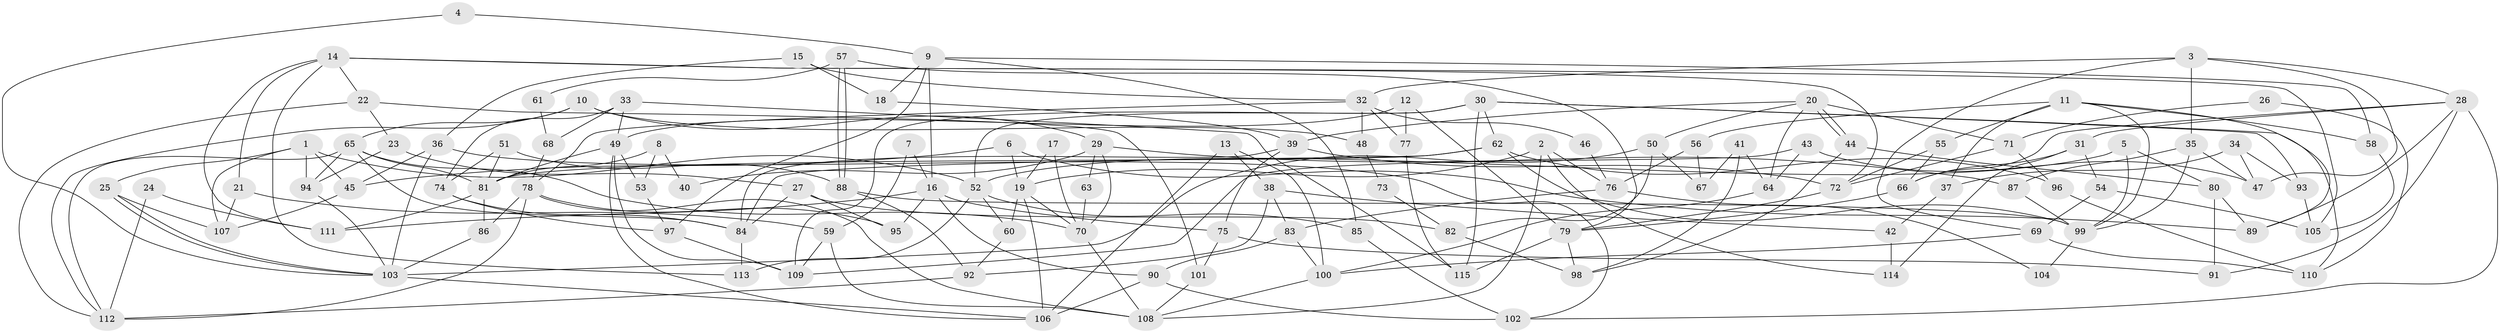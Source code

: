 // Generated by graph-tools (version 1.1) at 2025/14/03/09/25 04:14:49]
// undirected, 115 vertices, 230 edges
graph export_dot {
graph [start="1"]
  node [color=gray90,style=filled];
  1;
  2;
  3;
  4;
  5;
  6;
  7;
  8;
  9;
  10;
  11;
  12;
  13;
  14;
  15;
  16;
  17;
  18;
  19;
  20;
  21;
  22;
  23;
  24;
  25;
  26;
  27;
  28;
  29;
  30;
  31;
  32;
  33;
  34;
  35;
  36;
  37;
  38;
  39;
  40;
  41;
  42;
  43;
  44;
  45;
  46;
  47;
  48;
  49;
  50;
  51;
  52;
  53;
  54;
  55;
  56;
  57;
  58;
  59;
  60;
  61;
  62;
  63;
  64;
  65;
  66;
  67;
  68;
  69;
  70;
  71;
  72;
  73;
  74;
  75;
  76;
  77;
  78;
  79;
  80;
  81;
  82;
  83;
  84;
  85;
  86;
  87;
  88;
  89;
  90;
  91;
  92;
  93;
  94;
  95;
  96;
  97;
  98;
  99;
  100;
  101;
  102;
  103;
  104;
  105;
  106;
  107;
  108;
  109;
  110;
  111;
  112;
  113;
  114;
  115;
  1 -- 52;
  1 -- 25;
  1 -- 45;
  1 -- 94;
  1 -- 107;
  2 -- 19;
  2 -- 108;
  2 -- 76;
  2 -- 114;
  3 -- 32;
  3 -- 28;
  3 -- 35;
  3 -- 47;
  3 -- 69;
  4 -- 103;
  4 -- 9;
  5 -- 52;
  5 -- 80;
  5 -- 99;
  6 -- 45;
  6 -- 19;
  6 -- 89;
  7 -- 16;
  7 -- 59;
  8 -- 81;
  8 -- 53;
  8 -- 40;
  9 -- 58;
  9 -- 16;
  9 -- 18;
  9 -- 85;
  9 -- 97;
  10 -- 65;
  10 -- 112;
  10 -- 29;
  10 -- 48;
  11 -- 89;
  11 -- 99;
  11 -- 37;
  11 -- 55;
  11 -- 56;
  11 -- 58;
  12 -- 77;
  12 -- 49;
  12 -- 79;
  13 -- 100;
  13 -- 106;
  13 -- 38;
  14 -- 72;
  14 -- 111;
  14 -- 21;
  14 -- 22;
  14 -- 105;
  14 -- 113;
  15 -- 18;
  15 -- 36;
  15 -- 32;
  16 -- 95;
  16 -- 90;
  16 -- 75;
  16 -- 111;
  17 -- 70;
  17 -- 19;
  18 -- 39;
  19 -- 70;
  19 -- 106;
  19 -- 60;
  20 -- 50;
  20 -- 44;
  20 -- 44;
  20 -- 39;
  20 -- 64;
  20 -- 71;
  21 -- 59;
  21 -- 107;
  22 -- 112;
  22 -- 23;
  22 -- 101;
  23 -- 94;
  23 -- 27;
  24 -- 111;
  24 -- 112;
  25 -- 103;
  25 -- 103;
  25 -- 107;
  26 -- 110;
  26 -- 71;
  27 -- 84;
  27 -- 82;
  27 -- 95;
  28 -- 91;
  28 -- 66;
  28 -- 31;
  28 -- 89;
  28 -- 102;
  29 -- 70;
  29 -- 40;
  29 -- 63;
  29 -- 87;
  30 -- 109;
  30 -- 52;
  30 -- 62;
  30 -- 93;
  30 -- 110;
  30 -- 115;
  31 -- 66;
  31 -- 54;
  31 -- 114;
  32 -- 78;
  32 -- 46;
  32 -- 48;
  32 -- 77;
  33 -- 49;
  33 -- 115;
  33 -- 68;
  33 -- 74;
  34 -- 47;
  34 -- 37;
  34 -- 93;
  35 -- 87;
  35 -- 47;
  35 -- 99;
  36 -- 103;
  36 -- 45;
  36 -- 102;
  37 -- 42;
  38 -- 92;
  38 -- 42;
  38 -- 83;
  39 -- 84;
  39 -- 72;
  39 -- 75;
  41 -- 98;
  41 -- 64;
  41 -- 67;
  42 -- 114;
  43 -- 64;
  43 -- 47;
  43 -- 109;
  44 -- 98;
  44 -- 80;
  45 -- 107;
  46 -- 76;
  48 -- 73;
  49 -- 81;
  49 -- 109;
  49 -- 53;
  49 -- 106;
  50 -- 103;
  50 -- 67;
  50 -- 82;
  51 -- 81;
  51 -- 88;
  51 -- 74;
  52 -- 113;
  52 -- 85;
  52 -- 60;
  53 -- 97;
  54 -- 105;
  54 -- 69;
  55 -- 72;
  55 -- 66;
  56 -- 76;
  56 -- 67;
  57 -- 79;
  57 -- 88;
  57 -- 88;
  57 -- 61;
  58 -- 105;
  59 -- 108;
  59 -- 109;
  60 -- 92;
  61 -- 68;
  62 -- 99;
  62 -- 81;
  62 -- 84;
  62 -- 96;
  63 -- 70;
  64 -- 100;
  65 -- 81;
  65 -- 84;
  65 -- 70;
  65 -- 94;
  65 -- 112;
  66 -- 79;
  68 -- 78;
  69 -- 100;
  69 -- 110;
  70 -- 108;
  71 -- 96;
  71 -- 72;
  72 -- 79;
  73 -- 82;
  74 -- 84;
  74 -- 97;
  75 -- 91;
  75 -- 101;
  76 -- 83;
  76 -- 104;
  77 -- 115;
  78 -- 108;
  78 -- 112;
  78 -- 86;
  78 -- 95;
  79 -- 98;
  79 -- 115;
  80 -- 89;
  80 -- 91;
  81 -- 86;
  81 -- 111;
  82 -- 98;
  83 -- 90;
  83 -- 100;
  84 -- 113;
  85 -- 102;
  86 -- 103;
  87 -- 99;
  88 -- 99;
  88 -- 92;
  90 -- 106;
  90 -- 102;
  92 -- 112;
  93 -- 105;
  94 -- 103;
  96 -- 110;
  97 -- 109;
  99 -- 104;
  100 -- 108;
  101 -- 108;
  103 -- 106;
}
